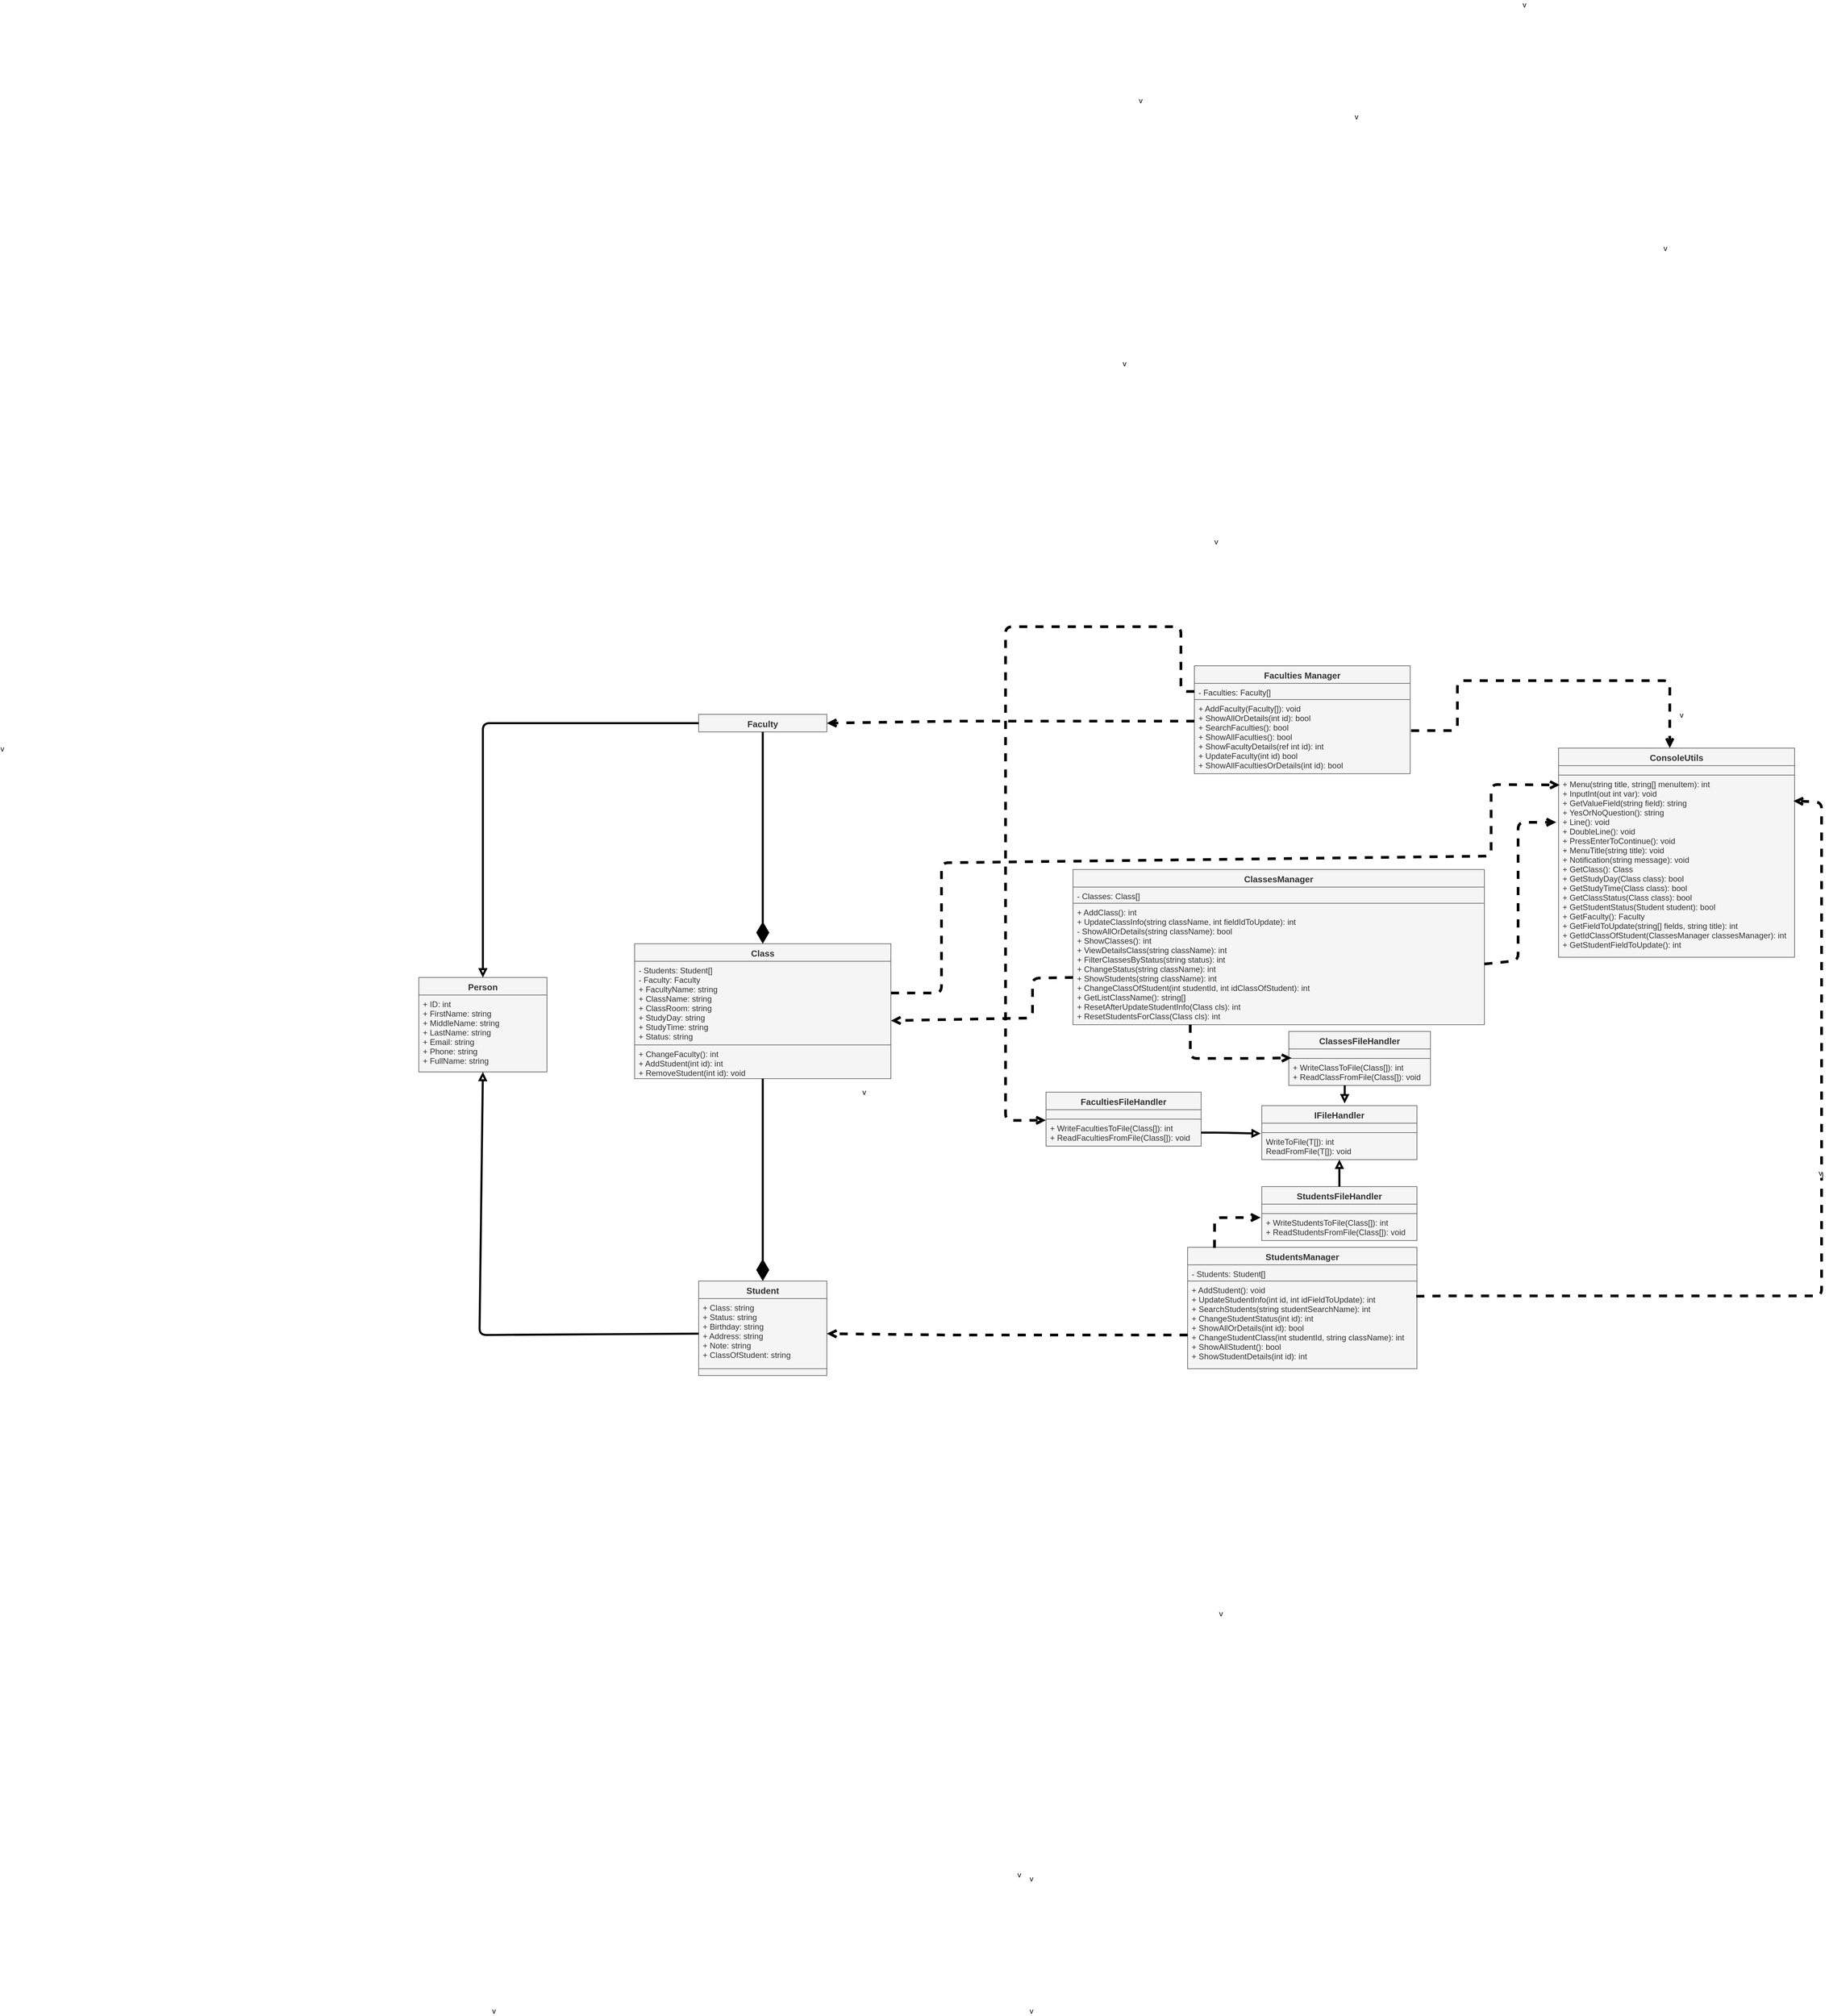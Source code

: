<mxfile>
    <diagram id="qd10tJexbPcWMmTYJNSx" name="Page-1">
        <mxGraphModel dx="2068" dy="2836" grid="1" gridSize="10" guides="1" tooltips="1" connect="1" arrows="1" fold="1" page="1" pageScale="1" pageWidth="850" pageHeight="1100" math="0" shadow="0">
            <root>
                <mxCell id="0"/>
                <mxCell id="1" parent="0"/>
                <mxCell id="2" value="ClassesManager" style="swimlane;fontStyle=1;align=center;verticalAlign=top;childLayout=stackLayout;horizontal=1;startSize=26;horizontalStack=0;resizeParent=1;resizeParentMax=0;resizeLast=0;collapsible=1;marginBottom=0;swimlaneFillColor=#ffffff;strokeColor=#666666;strokeWidth=1;fillColor=#f5f5f5;fontSize=13;fontColor=#333333;" parent="1" vertex="1">
                    <mxGeometry x="840" y="-840" width="610" height="230" as="geometry"/>
                </mxCell>
                <mxCell id="3" value="- Classes: Class[] " style="text;strokeColor=#666666;fillColor=#f5f5f5;align=left;verticalAlign=top;spacingLeft=4;spacingRight=4;overflow=hidden;rotatable=0;points=[[0,0.5],[1,0.5]];portConstraint=eastwest;fontColor=#333333;" parent="2" vertex="1">
                    <mxGeometry y="26" width="610" height="24" as="geometry"/>
                </mxCell>
                <mxCell id="4" value="+ AddClass(): int&#10;+ UpdateClassInfo(string className, int fieldIdToUpdate): int&#10;- ShowAllOrDetails(string className): bool&#10;+ ShowClasses(): int&#10;+ ViewDetailsClass(string className): int&#10;+ FilterClassesByStatus(string status): int&#10;+ ChangeStatus(string className): int&#10;+ ShowStudents(string className): int&#10;+ ChangeClassOfStudent(int studentId, int idClassOfStudent): int&#10;+ GetListClassName(): string[]&#10;+ ResetAfterUpdateStudentInfo(Class cls): int&#10;+ ResetStudentsForClass(Class cls): int" style="text;strokeColor=#666666;fillColor=#f5f5f5;align=left;verticalAlign=top;spacingLeft=4;spacingRight=4;overflow=hidden;rotatable=0;points=[[0,0.5],[1,0.5]];portConstraint=eastwest;fontColor=#333333;" parent="2" vertex="1">
                    <mxGeometry y="50" width="610" height="180" as="geometry"/>
                </mxCell>
                <mxCell id="5" value="Class" style="swimlane;fontStyle=1;align=center;verticalAlign=top;childLayout=stackLayout;horizontal=1;startSize=26;horizontalStack=0;resizeParent=1;resizeParentMax=0;resizeLast=0;collapsible=1;marginBottom=0;swimlaneFillColor=#ffffff;strokeColor=#666666;strokeWidth=1;fillColor=#f5f5f5;fontSize=13;fontColor=#333333;" parent="1" vertex="1">
                    <mxGeometry x="190" y="-730" width="380" height="200" as="geometry"/>
                </mxCell>
                <mxCell id="6" value="- Students: Student[]&#10;- Faculty: Faculty&#10;+ FacultyName: string&#10;+ ClassName: string&#10;+ ClassRoom: string&#10;+ StudyDay: string&#10;+ StudyTime: string&#10;+ Status: string" style="text;strokeColor=#666666;fillColor=#f5f5f5;align=left;verticalAlign=top;spacingLeft=4;spacingRight=4;overflow=hidden;rotatable=0;points=[[0,0.5],[1,0.5]];portConstraint=eastwest;fontColor=#333333;" parent="5" vertex="1">
                    <mxGeometry y="26" width="380" height="124" as="geometry"/>
                </mxCell>
                <mxCell id="7" value="+ ChangeFaculty(): int&#10;+ AddStudent(int id): int&#10;+ RemoveStudent(int id): void" style="text;strokeColor=#666666;fillColor=#f5f5f5;align=left;verticalAlign=top;spacingLeft=4;spacingRight=4;overflow=hidden;rotatable=0;points=[[0,0.5],[1,0.5]];portConstraint=eastwest;fontColor=#333333;" parent="5" vertex="1">
                    <mxGeometry y="150" width="380" height="50" as="geometry"/>
                </mxCell>
                <mxCell id="8" value="" style="text;strokeColor=#666666;fillColor=#f5f5f5;align=left;verticalAlign=top;spacingLeft=4;spacingRight=4;overflow=hidden;rotatable=0;points=[[0,0.5],[1,0.5]];portConstraint=eastwest;fontColor=#333333;" parent="5" vertex="1">
                    <mxGeometry y="200" width="380" as="geometry"/>
                </mxCell>
                <mxCell id="9" value="StudentsManager" style="swimlane;fontStyle=1;align=center;verticalAlign=top;childLayout=stackLayout;horizontal=1;startSize=26;horizontalStack=0;resizeParent=1;resizeParentMax=0;resizeLast=0;collapsible=1;marginBottom=0;swimlaneFillColor=#ffffff;strokeColor=#666666;strokeWidth=1;fillColor=#f5f5f5;fontSize=13;fontColor=#333333;" parent="1" vertex="1">
                    <mxGeometry x="1010" y="-280" width="340" height="180" as="geometry">
                        <mxRectangle x="720" y="190" width="170" height="30" as="alternateBounds"/>
                    </mxGeometry>
                </mxCell>
                <mxCell id="10" value="- Students: Student[] " style="text;strokeColor=#666666;fillColor=#f5f5f5;align=left;verticalAlign=top;spacingLeft=4;spacingRight=4;overflow=hidden;rotatable=0;points=[[0,0.5],[1,0.5]];portConstraint=eastwest;fontColor=#333333;" parent="9" vertex="1">
                    <mxGeometry y="26" width="340" height="24" as="geometry"/>
                </mxCell>
                <mxCell id="11" value="+ AddStudent(): void&#10;+ UpdateStudentInfo(int id, int idFieldToUpdate): int&#10;+ SearchStudents(string studentSearchName): int&#10;+ ChangeStudentStatus(int id): int&#10;+ ShowAllOrDetails(int id): bool&#10;+ ChangeStudentClass(int studentId, string className): int&#10;+ ShowAllStudent(): bool&#10;+ ShowStudentDetails(int id): int" style="text;strokeColor=#666666;fillColor=#f5f5f5;align=left;verticalAlign=top;spacingLeft=4;spacingRight=4;overflow=hidden;rotatable=0;points=[[0,0.5],[1,0.5]];portConstraint=eastwest;fontColor=#333333;" parent="9" vertex="1">
                    <mxGeometry y="50" width="340" height="130" as="geometry"/>
                </mxCell>
                <mxCell id="12" value="Faculties Manager" style="swimlane;fontStyle=1;align=center;verticalAlign=top;childLayout=stackLayout;horizontal=1;startSize=26;horizontalStack=0;resizeParent=1;resizeParentMax=0;resizeLast=0;collapsible=1;marginBottom=0;swimlaneFillColor=#ffffff;strokeColor=#666666;strokeWidth=1;fillColor=#f5f5f5;fontSize=13;fontColor=#333333;rounded=0;" parent="1" vertex="1">
                    <mxGeometry x="1020" y="-1142" width="320" height="160" as="geometry">
                        <mxRectangle x="720" y="190" width="170" height="30" as="alternateBounds"/>
                    </mxGeometry>
                </mxCell>
                <mxCell id="13" value="- Faculties: Faculty[] " style="text;strokeColor=#666666;fillColor=#f5f5f5;align=left;verticalAlign=top;spacingLeft=4;spacingRight=4;overflow=hidden;rotatable=0;points=[[0,0.5],[1,0.5]];portConstraint=eastwest;fontColor=#333333;" parent="12" vertex="1">
                    <mxGeometry y="26" width="320" height="24" as="geometry"/>
                </mxCell>
                <mxCell id="14" value="+ AddFaculty(Faculty[]): void&#10;+ ShowAllOrDetails(int id): bool&#10;+ SearchFaculties(): bool&#10;+ ShowAllFaculties(): bool&#10;+ ShowFacultyDetails(ref int id): int&#10;+ UpdateFaculty(int id) bool&#10;+ ShowAllFacultiesOrDetails(int id): bool" style="text;strokeColor=#666666;fillColor=#f5f5f5;align=left;verticalAlign=top;spacingLeft=4;spacingRight=4;overflow=hidden;rotatable=0;points=[[0,0.5],[1,0.5]];portConstraint=eastwest;fontColor=#333333;" parent="12" vertex="1">
                    <mxGeometry y="50" width="320" height="110" as="geometry"/>
                </mxCell>
                <mxCell id="16" value="Person" style="swimlane;fontStyle=1;align=center;verticalAlign=top;childLayout=stackLayout;horizontal=1;startSize=26;horizontalStack=0;resizeParent=1;resizeParentMax=0;resizeLast=0;collapsible=1;marginBottom=0;swimlaneFillColor=#ffffff;strokeColor=#666666;strokeWidth=1;fillColor=#f5f5f5;fontSize=13;fontColor=#333333;" parent="1" vertex="1">
                    <mxGeometry x="-130" y="-680" width="190" height="140" as="geometry">
                        <mxRectangle x="545" y="-550" width="80" height="30" as="alternateBounds"/>
                    </mxGeometry>
                </mxCell>
                <mxCell id="17" value="+ ID: int&#10;+ FirstName: string&#10;+ MiddleName: string&#10;+ LastName: string&#10;+ Email: string&#10;+ Phone: string&#10;+ FullName: string" style="text;strokeColor=#666666;fillColor=#f5f5f5;align=left;verticalAlign=top;spacingLeft=4;spacingRight=4;overflow=hidden;rotatable=0;points=[[0,0.5],[1,0.5]];portConstraint=eastwest;fontColor=#333333;" parent="16" vertex="1">
                    <mxGeometry y="26" width="190" height="114" as="geometry"/>
                </mxCell>
                <mxCell id="18" value="" style="text;strokeColor=#666666;fillColor=#f5f5f5;align=left;verticalAlign=top;spacingLeft=4;spacingRight=4;overflow=hidden;rotatable=0;points=[[0,0.5],[1,0.5]];portConstraint=eastwest;fontColor=#333333;" parent="16" vertex="1">
                    <mxGeometry y="140" width="190" as="geometry"/>
                </mxCell>
                <mxCell id="19" value="Student" style="swimlane;fontStyle=1;align=center;verticalAlign=top;childLayout=stackLayout;horizontal=1;startSize=26;horizontalStack=0;resizeParent=1;resizeParentMax=0;resizeLast=0;collapsible=1;marginBottom=0;swimlaneFillColor=#ffffff;strokeColor=#666666;strokeWidth=1;fillColor=#f5f5f5;fontSize=13;fontColor=#333333;" parent="1" vertex="1">
                    <mxGeometry x="285" y="-230" width="190" height="140" as="geometry"/>
                </mxCell>
                <mxCell id="20" value="+ Class: string&#10;+ Status: string&#10;+ Birthday: string&#10;+ Address: string&#10;+ Note: string&#10;+ ClassOfStudent: string" style="text;strokeColor=#666666;fillColor=#f5f5f5;align=left;verticalAlign=top;spacingLeft=4;spacingRight=4;overflow=hidden;rotatable=0;points=[[0,0.5],[1,0.5]];portConstraint=eastwest;fontColor=#333333;" parent="19" vertex="1">
                    <mxGeometry y="26" width="190" height="104" as="geometry"/>
                </mxCell>
                <mxCell id="21" value="" style="text;strokeColor=#666666;fillColor=#f5f5f5;align=left;verticalAlign=top;spacingLeft=4;spacingRight=4;overflow=hidden;rotatable=0;points=[[0,0.5],[1,0.5]];portConstraint=eastwest;fontColor=#333333;" parent="19" vertex="1">
                    <mxGeometry y="130" width="190" height="10" as="geometry"/>
                </mxCell>
                <mxCell id="22" value="" style="text;strokeColor=#666666;fillColor=#f5f5f5;align=left;verticalAlign=top;spacingLeft=4;spacingRight=4;overflow=hidden;rotatable=0;points=[[0,0.5],[1,0.5]];portConstraint=eastwest;fontColor=#333333;" parent="19" vertex="1">
                    <mxGeometry y="140" width="190" as="geometry"/>
                </mxCell>
                <mxCell id="23" value="Faculty" style="swimlane;fontStyle=1;align=center;verticalAlign=top;childLayout=stackLayout;horizontal=1;startSize=26;horizontalStack=0;resizeParent=1;resizeParentMax=0;resizeLast=0;collapsible=1;marginBottom=0;swimlaneFillColor=#ffffff;strokeColor=#666666;strokeWidth=1;fillColor=#f5f5f5;fontSize=13;fontColor=#333333;" parent="1" vertex="1">
                    <mxGeometry x="285" y="-1070" width="190" height="26" as="geometry">
                        <mxRectangle x="890" y="-26" width="90" height="30" as="alternateBounds"/>
                    </mxGeometry>
                </mxCell>
                <mxCell id="24" value="" style="text;strokeColor=#666666;fillColor=#f5f5f5;align=left;verticalAlign=top;spacingLeft=4;spacingRight=4;overflow=hidden;rotatable=0;points=[[0,0.5],[1,0.5]];portConstraint=eastwest;fontColor=#333333;" parent="23" vertex="1">
                    <mxGeometry y="26" width="190" as="geometry"/>
                </mxCell>
                <mxCell id="25" value="" style="endArrow=diamondThin;endFill=1;endSize=24;html=1;fontSize=13;fontColor=#000066;entryX=0.5;entryY=0;entryDx=0;entryDy=0;exitX=0.5;exitY=1;exitDx=0;exitDy=0;strokeWidth=3;" parent="1" source="23" target="5" edge="1">
                    <mxGeometry width="160" relative="1" as="geometry">
                        <mxPoint x="690" y="-720" as="sourcePoint"/>
                        <mxPoint x="660" y="-850" as="targetPoint"/>
                        <Array as="points"/>
                    </mxGeometry>
                </mxCell>
                <mxCell id="26" value="v" style="endArrow=block;html=1;exitX=0;exitY=0.5;exitDx=0;exitDy=0;strokeWidth=3;endFill=0;" parent="1" source="23" edge="1">
                    <mxGeometry x="0.026" y="-713" width="50" height="50" relative="1" as="geometry">
                        <mxPoint x="470" y="-620" as="sourcePoint"/>
                        <mxPoint x="-35" y="-680" as="targetPoint"/>
                        <Array as="points">
                            <mxPoint x="-35" y="-1057"/>
                        </Array>
                        <mxPoint as="offset"/>
                    </mxGeometry>
                </mxCell>
                <mxCell id="27" value="v" style="endArrow=block;html=1;entryX=0;entryY=0.5;entryDx=0;entryDy=0;exitX=0;exitY=0.5;exitDx=0;exitDy=0;strokeWidth=3;endFill=0;" parent="1" source="20" target="18" edge="1">
                    <mxGeometry x="-0.132" y="1002" width="50" height="50" relative="1" as="geometry">
                        <mxPoint x="340" y="-1047" as="sourcePoint"/>
                        <mxPoint x="-25" y="-710" as="targetPoint"/>
                        <Array as="points">
                            <mxPoint x="-40" y="-150"/>
                        </Array>
                        <mxPoint as="offset"/>
                    </mxGeometry>
                </mxCell>
                <mxCell id="28" value="" style="endArrow=diamondThin;endFill=1;endSize=24;html=1;fontSize=13;fontColor=#000066;exitX=0;exitY=0.5;exitDx=0;exitDy=0;strokeWidth=3;entryX=0.5;entryY=0;entryDx=0;entryDy=0;" parent="1" source="8" target="19" edge="1">
                    <mxGeometry width="160" relative="1" as="geometry">
                        <mxPoint x="423" y="-390" as="sourcePoint"/>
                        <mxPoint x="423" y="-230" as="targetPoint"/>
                        <Array as="points"/>
                    </mxGeometry>
                </mxCell>
                <mxCell id="29" value="v" style="endArrow=open;html=1;dashed=1;endFill=0;strokeWidth=4;exitX=0;exitY=0.611;exitDx=0;exitDy=0;exitPerimeter=0;" parent="1" source="4" edge="1">
                    <mxGeometry x="-0.116" y="1276" width="50" height="50" relative="1" as="geometry">
                        <mxPoint x="1000" y="-616" as="sourcePoint"/>
                        <mxPoint x="570.0" y="-616.0" as="targetPoint"/>
                        <Array as="points">
                            <mxPoint x="780" y="-679"/>
                            <mxPoint x="780" y="-620"/>
                        </Array>
                        <mxPoint as="offset"/>
                    </mxGeometry>
                </mxCell>
                <mxCell id="30" value="v" style="endArrow=open;html=1;exitX=0;exitY=0.5;exitDx=0;exitDy=0;dashed=1;endFill=0;strokeWidth=4;entryX=1;entryY=0.5;entryDx=0;entryDy=0;" parent="1" target="20" edge="1">
                    <mxGeometry x="-0.132" y="1002" width="50" height="50" relative="1" as="geometry">
                        <mxPoint x="1010.0" y="-150" as="sourcePoint"/>
                        <mxPoint x="570" y="-150" as="targetPoint"/>
                        <Array as="points">
                            <mxPoint x="655" y="-150"/>
                        </Array>
                        <mxPoint as="offset"/>
                    </mxGeometry>
                </mxCell>
                <mxCell id="31" value="v" style="endArrow=open;html=1;exitX=0;exitY=0.5;exitDx=0;exitDy=0;dashed=1;endFill=0;strokeWidth=4;entryX=1;entryY=0.5;entryDx=0;entryDy=0;" parent="1" target="23" edge="1">
                    <mxGeometry x="-0.046" y="1710" width="50" height="50" relative="1" as="geometry">
                        <mxPoint x="1020" y="-1060.0" as="sourcePoint"/>
                        <mxPoint x="580.0" y="-1060.0" as="targetPoint"/>
                        <Array as="points">
                            <mxPoint x="665" y="-1060"/>
                        </Array>
                        <mxPoint as="offset"/>
                    </mxGeometry>
                </mxCell>
                <mxCell id="46" value="ConsoleUtils" style="swimlane;fontStyle=1;align=center;verticalAlign=top;childLayout=stackLayout;horizontal=1;startSize=26;horizontalStack=0;resizeParent=1;resizeParentMax=0;resizeLast=0;collapsible=1;marginBottom=0;swimlaneFillColor=#ffffff;strokeColor=#666666;strokeWidth=1;fillColor=#f5f5f5;fontSize=13;fontColor=#333333;" parent="1" vertex="1">
                    <mxGeometry x="1560" y="-1020" width="350" height="310" as="geometry"/>
                </mxCell>
                <mxCell id="47" value="" style="text;strokeColor=#666666;fillColor=#f5f5f5;align=left;verticalAlign=top;spacingLeft=4;spacingRight=4;overflow=hidden;rotatable=0;points=[[0,0.5],[1,0.5]];portConstraint=eastwest;fontColor=#333333;" parent="46" vertex="1">
                    <mxGeometry y="26" width="350" height="14" as="geometry"/>
                </mxCell>
                <mxCell id="49" value="" style="text;strokeColor=#666666;fillColor=#f5f5f5;align=left;verticalAlign=top;spacingLeft=4;spacingRight=4;overflow=hidden;rotatable=0;points=[[0,0.5],[1,0.5]];portConstraint=eastwest;fontColor=#333333;" parent="46" vertex="1">
                    <mxGeometry y="40" width="350" as="geometry"/>
                </mxCell>
                <mxCell id="48" value="+ Menu(string title, string[] menuItem): int&#10;+ InputInt(out int var): void&#10;+ GetValueField(string field): string&#10;+ YesOrNoQuestion(): string&#10;+ Line(): void&#10;+ DoubleLine(): void&#10;+ PressEnterToContinue(): void &#10;+ MenuTitle(string title): void&#10;+ Notification(string message): void&#10;+ GetClass(): Class&#10;+ GetStudyDay(Class class): bool&#10;+ GetStudyTime(Class class): bool&#10;+ GetClassStatus(Class class): bool&#10;+ GetStudentStatus(Student student): bool&#10;+ GetFaculty(): Faculty&#10;+ GetFieldToUpdate(string[] fields, string title): int&#10;+ GetIdClassOfStudent(ClassesManager classesManager): int&#10;+ GetStudentFieldToUpdate(): int" style="text;strokeColor=#666666;fillColor=#f5f5f5;align=left;verticalAlign=top;spacingLeft=4;spacingRight=4;overflow=hidden;rotatable=0;points=[[0,0.5],[1,0.5]];portConstraint=eastwest;fontColor=#333333;" parent="46" vertex="1">
                    <mxGeometry y="40" width="350" height="270" as="geometry"/>
                </mxCell>
                <mxCell id="50" value="v" style="endArrow=open;html=1;dashed=1;endFill=0;strokeWidth=4;entryX=0.471;entryY=0;entryDx=0;entryDy=0;exitX=1.004;exitY=0.419;exitDx=0;exitDy=0;exitPerimeter=0;entryPerimeter=0;" parent="1" source="14" target="46" edge="1">
                    <mxGeometry x="-0.132" y="1002" width="50" height="50" relative="1" as="geometry">
                        <mxPoint x="1350" y="-1010" as="sourcePoint"/>
                        <mxPoint x="960" y="-1097" as="targetPoint"/>
                        <Array as="points">
                            <mxPoint x="1410" y="-1046"/>
                            <mxPoint x="1410" y="-1120"/>
                            <mxPoint x="1725" y="-1120"/>
                        </Array>
                        <mxPoint as="offset"/>
                    </mxGeometry>
                </mxCell>
                <mxCell id="51" value="v" style="endArrow=open;html=1;dashed=1;endFill=0;strokeWidth=4;entryX=0.995;entryY=0.142;entryDx=0;entryDy=0;entryPerimeter=0;exitX=0.997;exitY=0.173;exitDx=0;exitDy=0;exitPerimeter=0;" parent="1" source="11" target="48" edge="1">
                    <mxGeometry x="1" y="-852" width="50" height="50" relative="1" as="geometry">
                        <mxPoint x="1350" y="-210" as="sourcePoint"/>
                        <mxPoint x="1713.72" y="-220" as="targetPoint"/>
                        <Array as="points">
                            <mxPoint x="1398.72" y="-208"/>
                            <mxPoint x="1700" y="-208"/>
                            <mxPoint x="1950" y="-208"/>
                            <mxPoint x="1950" y="-940"/>
                        </Array>
                        <mxPoint x="-224" y="32" as="offset"/>
                    </mxGeometry>
                </mxCell>
                <mxCell id="52" value="v" style="endArrow=open;html=1;dashed=1;endFill=0;strokeWidth=4;entryX=-0.01;entryY=0.259;entryDx=0;entryDy=0;exitX=1;exitY=0.5;exitDx=0;exitDy=0;entryPerimeter=0;" parent="1" source="4" target="48" edge="1">
                    <mxGeometry x="0.684" y="900" width="50" height="50" relative="1" as="geometry">
                        <mxPoint x="1210.0" y="-808.2" as="sourcePoint"/>
                        <mxPoint x="1593.72" y="-820.0" as="targetPoint"/>
                        <Array as="points">
                            <mxPoint x="1500" y="-705"/>
                            <mxPoint x="1500" y="-780"/>
                            <mxPoint x="1500" y="-910"/>
                        </Array>
                        <mxPoint x="-590" y="220" as="offset"/>
                    </mxGeometry>
                </mxCell>
                <mxCell id="57" value="v" style="endArrow=open;html=1;dashed=1;endFill=0;strokeWidth=4;entryX=0.005;entryY=0.054;entryDx=0;entryDy=0;exitX=1;exitY=0.5;exitDx=0;exitDy=0;entryPerimeter=0;" parent="1" target="48" edge="1">
                    <mxGeometry x="-0.106" y="1126" width="50" height="50" relative="1" as="geometry">
                        <mxPoint x="570" y="-657" as="sourcePoint"/>
                        <mxPoint x="705" y="-990.0" as="targetPoint"/>
                        <Array as="points">
                            <mxPoint x="645" y="-657"/>
                            <mxPoint x="645" y="-850"/>
                            <mxPoint x="1460" y="-860"/>
                            <mxPoint x="1460" y="-966"/>
                        </Array>
                        <mxPoint as="offset"/>
                    </mxGeometry>
                </mxCell>
                <mxCell id="61" value="ClassesFileHandler" style="swimlane;fontStyle=1;align=center;verticalAlign=top;childLayout=stackLayout;horizontal=1;startSize=26;horizontalStack=0;resizeParent=1;resizeParentMax=0;resizeLast=0;collapsible=1;marginBottom=0;swimlaneFillColor=#ffffff;strokeColor=#666666;strokeWidth=1;fillColor=#f5f5f5;fontSize=13;fontColor=#333333;" parent="1" vertex="1">
                    <mxGeometry x="1160" y="-600" width="210" height="80" as="geometry"/>
                </mxCell>
                <mxCell id="62" value="" style="text;strokeColor=#666666;fillColor=#f5f5f5;align=left;verticalAlign=top;spacingLeft=4;spacingRight=4;overflow=hidden;rotatable=0;points=[[0,0.5],[1,0.5]];portConstraint=eastwest;fontColor=#333333;" parent="61" vertex="1">
                    <mxGeometry y="26" width="210" height="14" as="geometry"/>
                </mxCell>
                <mxCell id="63" value="+ WriteClassToFile(Class[]): int&#10;+ ReadClassFromFile(Class[]): void" style="text;strokeColor=#666666;fillColor=#f5f5f5;align=left;verticalAlign=top;spacingLeft=4;spacingRight=4;overflow=hidden;rotatable=0;points=[[0,0.5],[1,0.5]];portConstraint=eastwest;fontColor=#333333;" parent="61" vertex="1">
                    <mxGeometry y="40" width="210" height="40" as="geometry"/>
                </mxCell>
                <mxCell id="64" value="" style="text;strokeColor=#666666;fillColor=#f5f5f5;align=left;verticalAlign=top;spacingLeft=4;spacingRight=4;overflow=hidden;rotatable=0;points=[[0,0.5],[1,0.5]];portConstraint=eastwest;fontColor=#333333;" parent="61" vertex="1">
                    <mxGeometry y="80" width="210" as="geometry"/>
                </mxCell>
                <mxCell id="65" value="StudentsFileHandler" style="swimlane;fontStyle=1;align=center;verticalAlign=top;childLayout=stackLayout;horizontal=1;startSize=26;horizontalStack=0;resizeParent=1;resizeParentMax=0;resizeLast=0;collapsible=1;marginBottom=0;swimlaneFillColor=#ffffff;strokeColor=#666666;strokeWidth=1;fillColor=#f5f5f5;fontSize=13;fontColor=#333333;" parent="1" vertex="1">
                    <mxGeometry x="1120" y="-370" width="230" height="80" as="geometry"/>
                </mxCell>
                <mxCell id="66" value="" style="text;strokeColor=#666666;fillColor=#f5f5f5;align=left;verticalAlign=top;spacingLeft=4;spacingRight=4;overflow=hidden;rotatable=0;points=[[0,0.5],[1,0.5]];portConstraint=eastwest;fontColor=#333333;" parent="65" vertex="1">
                    <mxGeometry y="26" width="230" height="14" as="geometry"/>
                </mxCell>
                <mxCell id="67" value="+ WriteStudentsToFile(Class[]): int&#10;+ ReadStudentsFromFile(Class[]): void" style="text;strokeColor=#666666;fillColor=#f5f5f5;align=left;verticalAlign=top;spacingLeft=4;spacingRight=4;overflow=hidden;rotatable=0;points=[[0,0.5],[1,0.5]];portConstraint=eastwest;fontColor=#333333;" parent="65" vertex="1">
                    <mxGeometry y="40" width="230" height="40" as="geometry"/>
                </mxCell>
                <mxCell id="68" value="" style="text;strokeColor=#666666;fillColor=#f5f5f5;align=left;verticalAlign=top;spacingLeft=4;spacingRight=4;overflow=hidden;rotatable=0;points=[[0,0.5],[1,0.5]];portConstraint=eastwest;fontColor=#333333;" parent="65" vertex="1">
                    <mxGeometry y="80" width="230" as="geometry"/>
                </mxCell>
                <mxCell id="69" value="FacultiesFileHandler" style="swimlane;fontStyle=1;align=center;verticalAlign=top;childLayout=stackLayout;horizontal=1;startSize=26;horizontalStack=0;resizeParent=1;resizeParentMax=0;resizeLast=0;collapsible=1;marginBottom=0;swimlaneFillColor=#ffffff;strokeColor=#666666;strokeWidth=1;fillColor=#f5f5f5;fontSize=13;fontColor=#333333;" parent="1" vertex="1">
                    <mxGeometry x="800" y="-510" width="230" height="80" as="geometry"/>
                </mxCell>
                <mxCell id="70" value="" style="text;strokeColor=#666666;fillColor=#f5f5f5;align=left;verticalAlign=top;spacingLeft=4;spacingRight=4;overflow=hidden;rotatable=0;points=[[0,0.5],[1,0.5]];portConstraint=eastwest;fontColor=#333333;" parent="69" vertex="1">
                    <mxGeometry y="26" width="230" height="14" as="geometry"/>
                </mxCell>
                <mxCell id="71" value="+ WriteFacultiesToFile(Class[]): int&#10;+ ReadFacultiesFromFile(Class[]): void" style="text;strokeColor=#666666;fillColor=#f5f5f5;align=left;verticalAlign=top;spacingLeft=4;spacingRight=4;overflow=hidden;rotatable=0;points=[[0,0.5],[1,0.5]];portConstraint=eastwest;fontColor=#333333;" parent="69" vertex="1">
                    <mxGeometry y="40" width="230" height="40" as="geometry"/>
                </mxCell>
                <mxCell id="72" value="" style="text;strokeColor=#666666;fillColor=#f5f5f5;align=left;verticalAlign=top;spacingLeft=4;spacingRight=4;overflow=hidden;rotatable=0;points=[[0,0.5],[1,0.5]];portConstraint=eastwest;fontColor=#333333;" parent="69" vertex="1">
                    <mxGeometry y="80" width="230" as="geometry"/>
                </mxCell>
                <mxCell id="73" value="v" style="endArrow=open;html=1;dashed=1;endFill=0;strokeWidth=4;entryX=-0.001;entryY=0.042;entryDx=0;entryDy=0;exitX=0;exitY=0.5;exitDx=0;exitDy=0;entryPerimeter=0;" parent="1" source="13" target="71" edge="1">
                    <mxGeometry x="-0.132" y="1002" width="50" height="50" relative="1" as="geometry">
                        <mxPoint x="861.28" y="-1195.91" as="sourcePoint"/>
                        <mxPoint x="1245" y="-1170" as="targetPoint"/>
                        <Array as="points">
                            <mxPoint x="1000" y="-1104"/>
                            <mxPoint x="1000" y="-1200"/>
                            <mxPoint x="740" y="-1200"/>
                            <mxPoint x="740" y="-468"/>
                        </Array>
                        <mxPoint as="offset"/>
                    </mxGeometry>
                </mxCell>
                <mxCell id="74" value="v" style="endArrow=open;html=1;dashed=1;endFill=0;strokeWidth=4;exitX=0.285;exitY=1;exitDx=0;exitDy=0;exitPerimeter=0;entryX=0.019;entryY=-0.02;entryDx=0;entryDy=0;entryPerimeter=0;" parent="1" source="4" target="63" edge="1">
                    <mxGeometry x="-1" y="1367" width="50" height="50" relative="1" as="geometry">
                        <mxPoint x="1155.23" y="-404" as="sourcePoint"/>
                        <mxPoint x="1090" y="-450" as="targetPoint"/>
                        <Array as="points">
                            <mxPoint x="1014" y="-560"/>
                            <mxPoint x="1100" y="-560"/>
                        </Array>
                        <mxPoint x="-1121" y="-1342" as="offset"/>
                    </mxGeometry>
                </mxCell>
                <mxCell id="75" value="v" style="endArrow=open;html=1;dashed=1;endFill=0;strokeWidth=4;exitX=0.117;exitY=0.005;exitDx=0;exitDy=0;exitPerimeter=0;entryX=-0.008;entryY=0.146;entryDx=0;entryDy=0;entryPerimeter=0;" parent="1" source="9" target="67" edge="1">
                    <mxGeometry x="-0.132" y="1002" width="50" height="50" relative="1" as="geometry">
                        <mxPoint x="1040.0" y="-100" as="sourcePoint"/>
                        <mxPoint x="1120" y="-33" as="targetPoint"/>
                        <Array as="points">
                            <mxPoint x="1050" y="-324"/>
                        </Array>
                        <mxPoint as="offset"/>
                    </mxGeometry>
                </mxCell>
                <mxCell id="77" value="IFileHandler" style="swimlane;fontStyle=1;align=center;verticalAlign=top;childLayout=stackLayout;horizontal=1;startSize=26;horizontalStack=0;resizeParent=1;resizeParentMax=0;resizeLast=0;collapsible=1;marginBottom=0;swimlaneFillColor=#ffffff;strokeColor=#666666;strokeWidth=1;fillColor=#f5f5f5;fontSize=13;fontColor=#333333;" parent="1" vertex="1">
                    <mxGeometry x="1120" y="-490" width="230" height="80" as="geometry"/>
                </mxCell>
                <mxCell id="78" value="" style="text;strokeColor=#666666;fillColor=#f5f5f5;align=left;verticalAlign=top;spacingLeft=4;spacingRight=4;overflow=hidden;rotatable=0;points=[[0,0.5],[1,0.5]];portConstraint=eastwest;fontColor=#333333;" parent="77" vertex="1">
                    <mxGeometry y="26" width="230" height="14" as="geometry"/>
                </mxCell>
                <mxCell id="79" value="WriteToFile(T[]): int&#10;ReadFromFile(T[]): void" style="text;strokeColor=#666666;fillColor=#f5f5f5;align=left;verticalAlign=top;spacingLeft=4;spacingRight=4;overflow=hidden;rotatable=0;points=[[0,0.5],[1,0.5]];portConstraint=eastwest;fontColor=#333333;" parent="77" vertex="1">
                    <mxGeometry y="40" width="230" height="40" as="geometry"/>
                </mxCell>
                <mxCell id="80" value="" style="text;strokeColor=#666666;fillColor=#f5f5f5;align=left;verticalAlign=top;spacingLeft=4;spacingRight=4;overflow=hidden;rotatable=0;points=[[0,0.5],[1,0.5]];portConstraint=eastwest;fontColor=#333333;" parent="77" vertex="1">
                    <mxGeometry y="80" width="230" as="geometry"/>
                </mxCell>
                <mxCell id="81" value="v" style="endArrow=block;html=1;exitX=1;exitY=0.5;exitDx=0;exitDy=0;strokeWidth=3;endFill=0;entryX=-0.007;entryY=0.034;entryDx=0;entryDy=0;entryPerimeter=0;" parent="1" source="71" target="79" edge="1">
                    <mxGeometry x="0.026" y="-713" width="50" height="50" relative="1" as="geometry">
                        <mxPoint x="1120" y="-450" as="sourcePoint"/>
                        <mxPoint x="1090" y="-400" as="targetPoint"/>
                        <Array as="points">
                            <mxPoint x="1060" y="-450"/>
                        </Array>
                        <mxPoint as="offset"/>
                    </mxGeometry>
                </mxCell>
                <mxCell id="82" value="v" style="endArrow=block;html=1;exitX=0.5;exitY=0;exitDx=0;exitDy=0;strokeWidth=3;endFill=0;entryX=0;entryY=0.5;entryDx=0;entryDy=0;" parent="1" source="65" target="80" edge="1">
                    <mxGeometry x="0.026" y="-713" width="50" height="50" relative="1" as="geometry">
                        <mxPoint x="1135.8" y="-390" as="sourcePoint"/>
                        <mxPoint x="1224.19" y="-388.64" as="targetPoint"/>
                        <Array as="points"/>
                        <mxPoint as="offset"/>
                    </mxGeometry>
                </mxCell>
                <mxCell id="83" value="v" style="endArrow=block;html=1;strokeWidth=3;endFill=0;entryX=0.534;entryY=-0.042;entryDx=0;entryDy=0;entryPerimeter=0;exitX=0.395;exitY=0;exitDx=0;exitDy=0;exitPerimeter=0;" parent="1" source="64" target="77" edge="1">
                    <mxGeometry x="0.026" y="-713" width="50" height="50" relative="1" as="geometry">
                        <mxPoint x="1250" y="-520" as="sourcePoint"/>
                        <mxPoint x="1258.39" y="-508.64" as="targetPoint"/>
                        <Array as="points"/>
                        <mxPoint as="offset"/>
                    </mxGeometry>
                </mxCell>
            </root>
        </mxGraphModel>
    </diagram>
</mxfile>